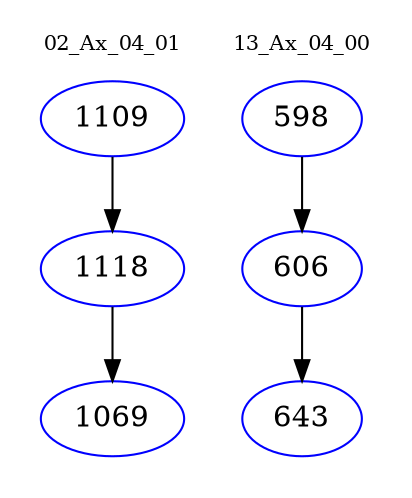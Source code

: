digraph{
subgraph cluster_0 {
color = white
label = "02_Ax_04_01";
fontsize=10;
T0_1109 [label="1109", color="blue"]
T0_1109 -> T0_1118 [color="black"]
T0_1118 [label="1118", color="blue"]
T0_1118 -> T0_1069 [color="black"]
T0_1069 [label="1069", color="blue"]
}
subgraph cluster_1 {
color = white
label = "13_Ax_04_00";
fontsize=10;
T1_598 [label="598", color="blue"]
T1_598 -> T1_606 [color="black"]
T1_606 [label="606", color="blue"]
T1_606 -> T1_643 [color="black"]
T1_643 [label="643", color="blue"]
}
}
